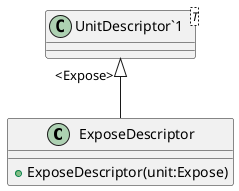 @startuml
class ExposeDescriptor {
    + ExposeDescriptor(unit:Expose)
}
class "UnitDescriptor`1"<T> {
}
"UnitDescriptor`1" "<Expose>" <|-- ExposeDescriptor
@enduml
